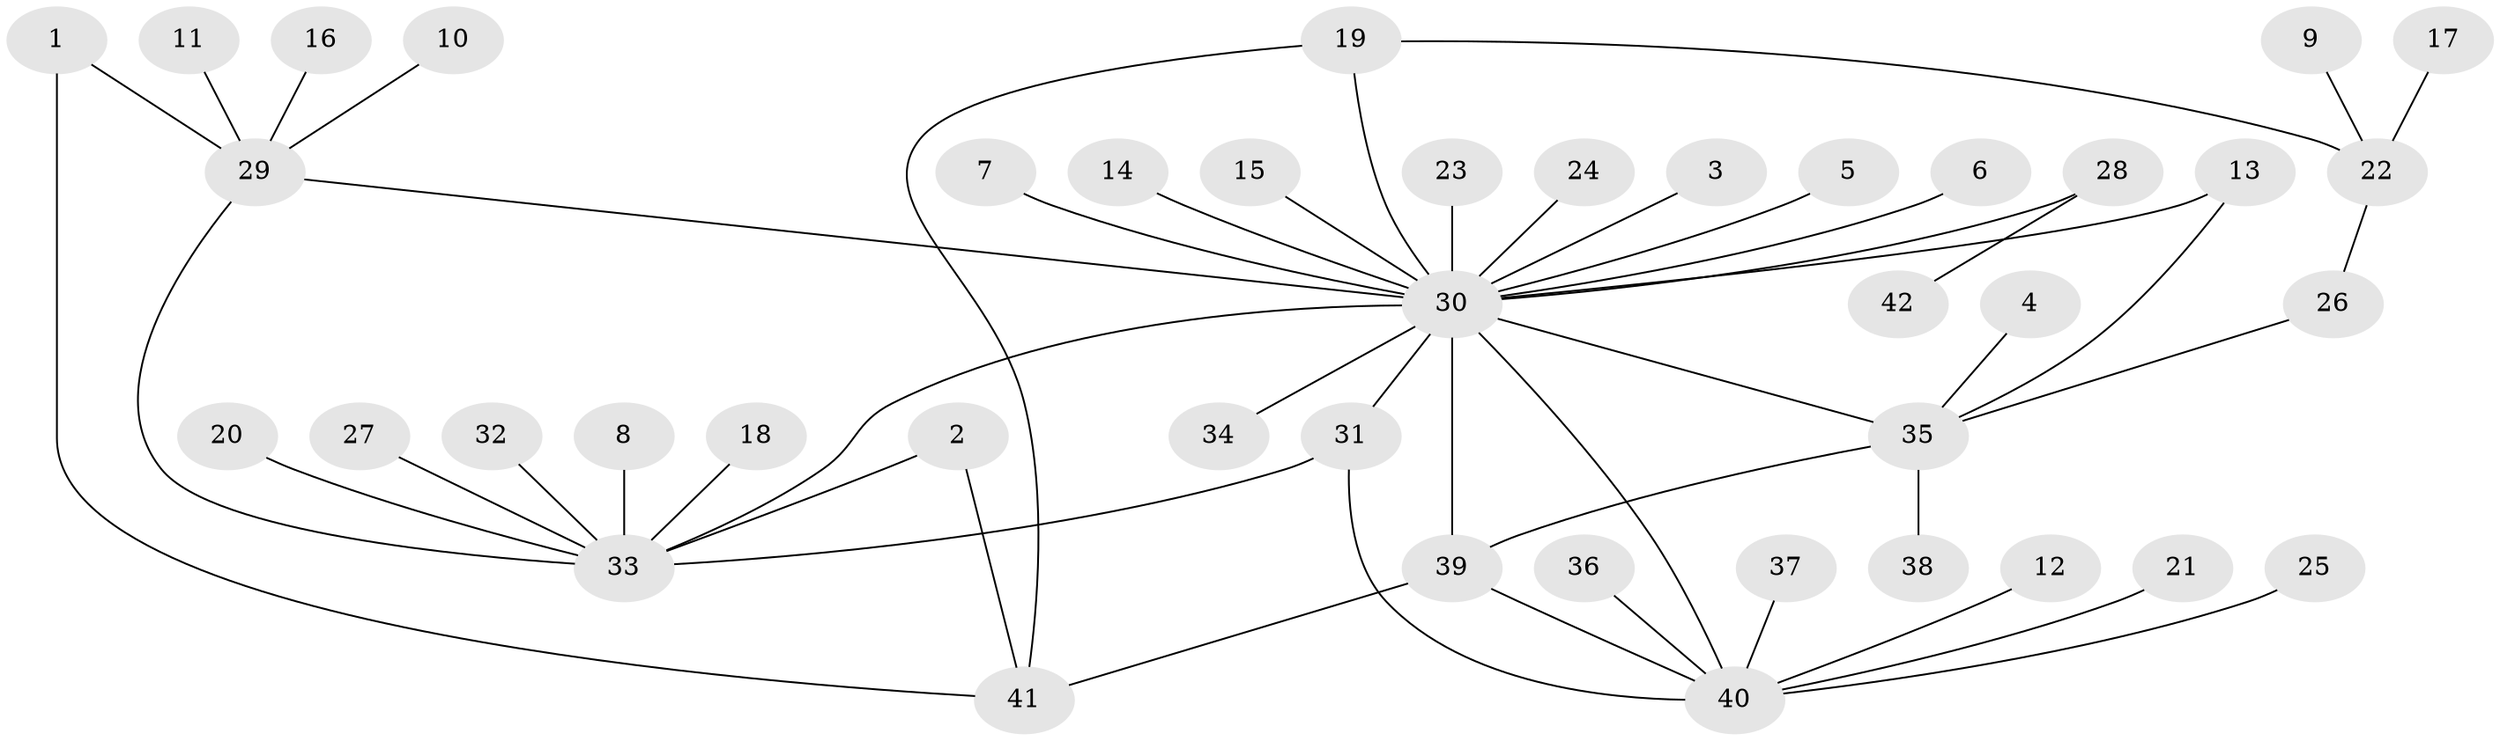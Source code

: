 // original degree distribution, {9: 0.023809523809523808, 12: 0.011904761904761904, 25: 0.011904761904761904, 2: 0.17857142857142858, 3: 0.07142857142857142, 1: 0.6190476190476191, 11: 0.011904761904761904, 6: 0.011904761904761904, 5: 0.047619047619047616, 4: 0.011904761904761904}
// Generated by graph-tools (version 1.1) at 2025/01/03/09/25 03:01:39]
// undirected, 42 vertices, 51 edges
graph export_dot {
graph [start="1"]
  node [color=gray90,style=filled];
  1;
  2;
  3;
  4;
  5;
  6;
  7;
  8;
  9;
  10;
  11;
  12;
  13;
  14;
  15;
  16;
  17;
  18;
  19;
  20;
  21;
  22;
  23;
  24;
  25;
  26;
  27;
  28;
  29;
  30;
  31;
  32;
  33;
  34;
  35;
  36;
  37;
  38;
  39;
  40;
  41;
  42;
  1 -- 29 [weight=1.0];
  1 -- 41 [weight=1.0];
  2 -- 33 [weight=1.0];
  2 -- 41 [weight=1.0];
  3 -- 30 [weight=1.0];
  4 -- 35 [weight=1.0];
  5 -- 30 [weight=1.0];
  6 -- 30 [weight=1.0];
  7 -- 30 [weight=1.0];
  8 -- 33 [weight=1.0];
  9 -- 22 [weight=1.0];
  10 -- 29 [weight=1.0];
  11 -- 29 [weight=1.0];
  12 -- 40 [weight=1.0];
  13 -- 30 [weight=1.0];
  13 -- 35 [weight=1.0];
  14 -- 30 [weight=1.0];
  15 -- 30 [weight=1.0];
  16 -- 29 [weight=1.0];
  17 -- 22 [weight=1.0];
  18 -- 33 [weight=1.0];
  19 -- 22 [weight=1.0];
  19 -- 30 [weight=2.0];
  19 -- 41 [weight=1.0];
  20 -- 33 [weight=1.0];
  21 -- 40 [weight=1.0];
  22 -- 26 [weight=1.0];
  23 -- 30 [weight=1.0];
  24 -- 30 [weight=1.0];
  25 -- 40 [weight=1.0];
  26 -- 35 [weight=1.0];
  27 -- 33 [weight=1.0];
  28 -- 30 [weight=1.0];
  28 -- 42 [weight=1.0];
  29 -- 30 [weight=1.0];
  29 -- 33 [weight=1.0];
  30 -- 31 [weight=1.0];
  30 -- 33 [weight=1.0];
  30 -- 34 [weight=1.0];
  30 -- 35 [weight=1.0];
  30 -- 39 [weight=3.0];
  30 -- 40 [weight=1.0];
  31 -- 33 [weight=1.0];
  31 -- 40 [weight=1.0];
  32 -- 33 [weight=1.0];
  35 -- 38 [weight=1.0];
  35 -- 39 [weight=2.0];
  36 -- 40 [weight=1.0];
  37 -- 40 [weight=1.0];
  39 -- 40 [weight=1.0];
  39 -- 41 [weight=1.0];
}
